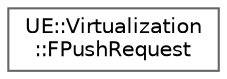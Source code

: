 digraph "Graphical Class Hierarchy"
{
 // INTERACTIVE_SVG=YES
 // LATEX_PDF_SIZE
  bgcolor="transparent";
  edge [fontname=Helvetica,fontsize=10,labelfontname=Helvetica,labelfontsize=10];
  node [fontname=Helvetica,fontsize=10,shape=box,height=0.2,width=0.4];
  rankdir="LR";
  Node0 [id="Node000000",label="UE::Virtualization\l::FPushRequest",height=0.2,width=0.4,color="grey40", fillcolor="white", style="filled",URL="$dd/d9e/structUE_1_1Virtualization_1_1FPushRequest.html",tooltip="Data structure representing a request to push a payload to a backend storage system."];
}
